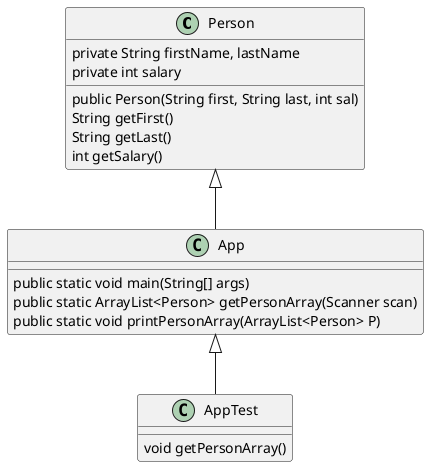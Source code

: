 @startuml
Person <|-- App
App <|-- AppTest

Person : private String firstName, lastName
Person : private int salary
Person : public Person(String first, String last, int sal)
Person : String getFirst()
Person : String getLast()
Person : int getSalary()
App : public static void main(String[] args)
App : public static ArrayList<Person> getPersonArray(Scanner scan)
App : public static void printPersonArray(ArrayList<Person> P)
AppTest : void getPersonArray()
@enduml